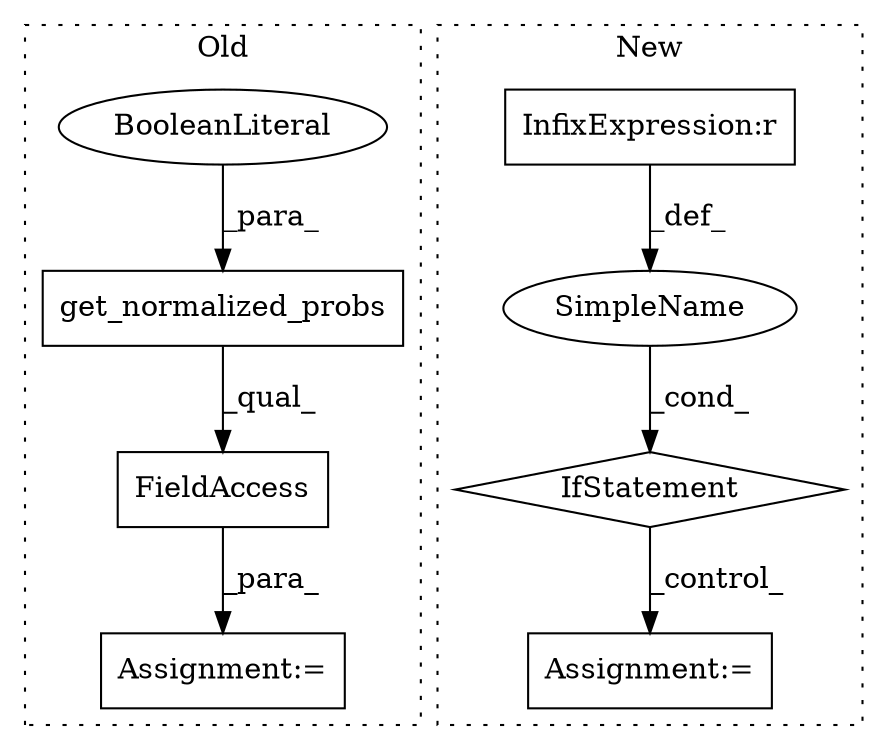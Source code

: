 digraph G {
subgraph cluster0 {
1 [label="get_normalized_probs" a="32" s="16596,16704" l="21,1" shape="box"];
3 [label="BooleanLiteral" a="9" s="16699" l="5" shape="ellipse"];
6 [label="FieldAccess" a="22" s="16590" l="120" shape="box"];
8 [label="Assignment:=" a="7" s="16589" l="1" shape="box"];
label = "Old";
style="dotted";
}
subgraph cluster1 {
2 [label="IfStatement" a="25" s="17707,17744" l="4,2" shape="diamond"];
4 [label="SimpleName" a="42" s="" l="" shape="ellipse"];
5 [label="Assignment:=" a="7" s="17876" l="1" shape="box"];
7 [label="InfixExpression:r" a="27" s="17736" l="4" shape="box"];
label = "New";
style="dotted";
}
1 -> 6 [label="_qual_"];
2 -> 5 [label="_control_"];
3 -> 1 [label="_para_"];
4 -> 2 [label="_cond_"];
6 -> 8 [label="_para_"];
7 -> 4 [label="_def_"];
}
